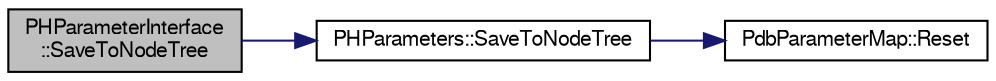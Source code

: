 digraph "PHParameterInterface::SaveToNodeTree"
{
  bgcolor="transparent";
  edge [fontname="FreeSans",fontsize="10",labelfontname="FreeSans",labelfontsize="10"];
  node [fontname="FreeSans",fontsize="10",shape=record];
  rankdir="LR";
  Node1 [label="PHParameterInterface\l::SaveToNodeTree",height=0.2,width=0.4,color="black", fillcolor="grey75", style="filled" fontcolor="black"];
  Node1 -> Node2 [color="midnightblue",fontsize="10",style="solid",fontname="FreeSans"];
  Node2 [label="PHParameters::SaveToNodeTree",height=0.2,width=0.4,color="black",URL="$dd/dae/classPHParameters.html#a9485c99fc0bbee6150171583f1048190"];
  Node2 -> Node3 [color="midnightblue",fontsize="10",style="solid",fontname="FreeSans"];
  Node3 [label="PdbParameterMap::Reset",height=0.2,width=0.4,color="black",URL="$d8/d21/classPdbParameterMap.html#a3926d31279e7d79bdc252d18c1207a2a",tooltip="Clear Event. "];
}
